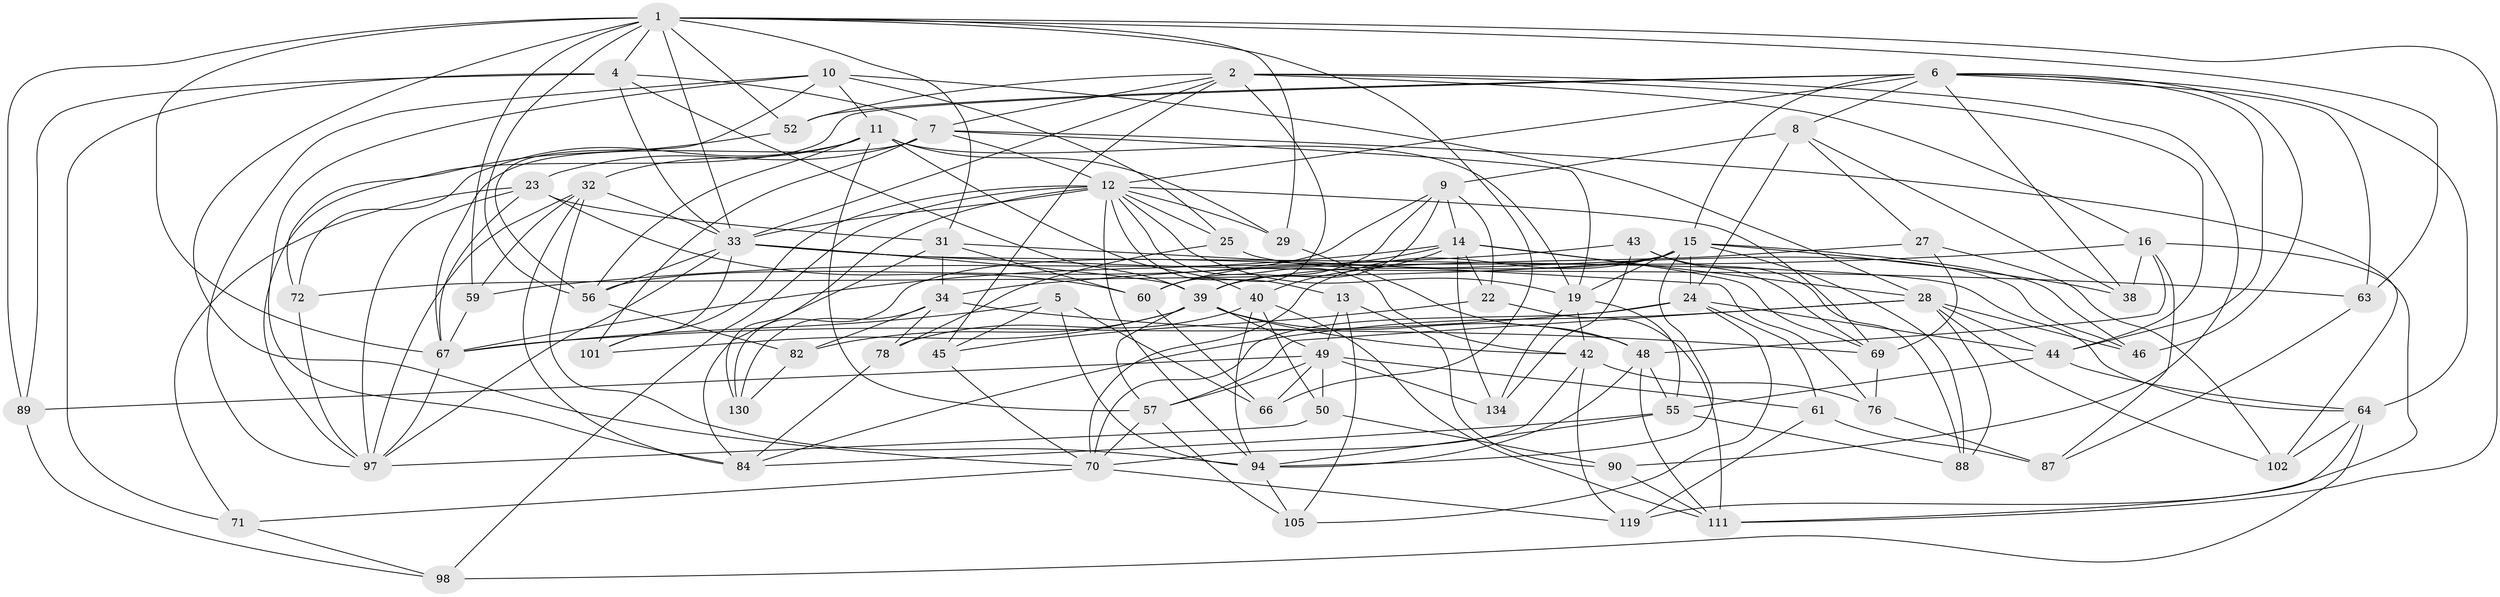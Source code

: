 // original degree distribution, {4: 1.0}
// Generated by graph-tools (version 1.1) at 2025/16/03/09/25 04:16:17]
// undirected, 71 vertices, 207 edges
graph export_dot {
graph [start="1"]
  node [color=gray90,style=filled];
  1 [super="+20+3"];
  2 [super="+92"];
  4 [super="+126"];
  5;
  6 [super="+79+62"];
  7 [super="+54"];
  8 [super="+83"];
  9 [super="+21"];
  10 [super="+120"];
  11 [super="+17+26"];
  12 [super="+41+30"];
  13;
  14 [super="+35+99"];
  15 [super="+18+85+125"];
  16 [super="+106"];
  19 [super="+81+115"];
  22;
  23 [super="+131"];
  24 [super="+86"];
  25;
  27;
  28 [super="+36"];
  29;
  31 [super="+93"];
  32 [super="+135"];
  33 [super="+37+53"];
  34 [super="+109"];
  38;
  39 [super="+117+58"];
  40 [super="+75"];
  42 [super="+138"];
  43;
  44 [super="+74"];
  45;
  46;
  48 [super="+110"];
  49 [super="+139+133"];
  50;
  52;
  55 [super="+104"];
  56 [super="+136"];
  57 [super="+124"];
  59;
  60 [super="+96"];
  61;
  63;
  64 [super="+128"];
  66;
  67 [super="+100+137"];
  69 [super="+80"];
  70 [super="+103+132"];
  71;
  72;
  76;
  78;
  82;
  84 [super="+95"];
  87;
  88;
  89;
  90;
  94 [super="+116+118"];
  97 [super="+129+140"];
  98;
  101;
  102;
  105;
  111 [super="+114"];
  119;
  130;
  134;
  1 -- 89;
  1 -- 59;
  1 -- 29;
  1 -- 31;
  1 -- 111;
  1 -- 67;
  1 -- 33 [weight=2];
  1 -- 66;
  1 -- 4;
  1 -- 52;
  1 -- 70;
  1 -- 63;
  1 -- 56;
  2 -- 90;
  2 -- 60;
  2 -- 7;
  2 -- 33;
  2 -- 52;
  2 -- 45;
  2 -- 44;
  2 -- 16;
  4 -- 7;
  4 -- 71;
  4 -- 89;
  4 -- 33;
  4 -- 39;
  5 -- 66;
  5 -- 45;
  5 -- 94;
  5 -- 67;
  6 -- 46;
  6 -- 15;
  6 -- 64;
  6 -- 52;
  6 -- 38;
  6 -- 63;
  6 -- 12;
  6 -- 8;
  6 -- 97;
  6 -- 44;
  7 -- 101;
  7 -- 67;
  7 -- 102;
  7 -- 23;
  7 -- 12;
  7 -- 19;
  8 -- 24 [weight=2];
  8 -- 9;
  8 -- 27;
  8 -- 38;
  9 -- 39;
  9 -- 60;
  9 -- 14;
  9 -- 22;
  9 -- 56;
  10 -- 56;
  10 -- 11;
  10 -- 25;
  10 -- 84;
  10 -- 97;
  10 -- 28;
  11 -- 29;
  11 -- 40;
  11 -- 72;
  11 -- 19;
  11 -- 32;
  11 -- 56;
  11 -- 57;
  12 -- 101;
  12 -- 130;
  12 -- 25;
  12 -- 42 [weight=2];
  12 -- 13;
  12 -- 19;
  12 -- 33;
  12 -- 98;
  12 -- 29;
  12 -- 94;
  12 -- 69;
  13 -- 105;
  13 -- 90;
  13 -- 49;
  14 -- 60;
  14 -- 69;
  14 -- 40;
  14 -- 134;
  14 -- 67;
  14 -- 22;
  14 -- 28;
  15 -- 94;
  15 -- 70;
  15 -- 38;
  15 -- 72;
  15 -- 46;
  15 -- 88;
  15 -- 130;
  15 -- 19;
  15 -- 24;
  16 -- 87;
  16 -- 34;
  16 -- 48;
  16 -- 38;
  16 -- 119;
  19 -- 42 [weight=2];
  19 -- 134;
  19 -- 55;
  22 -- 111;
  22 -- 45;
  23 -- 67;
  23 -- 71;
  23 -- 97;
  23 -- 60;
  23 -- 31;
  24 -- 70;
  24 -- 67;
  24 -- 105;
  24 -- 44;
  24 -- 61;
  25 -- 46;
  25 -- 78;
  27 -- 39;
  27 -- 102;
  27 -- 69;
  28 -- 46;
  28 -- 102;
  28 -- 84;
  28 -- 88;
  28 -- 57;
  28 -- 44;
  29 -- 48;
  31 -- 76;
  31 -- 84;
  31 -- 34;
  31 -- 60;
  32 -- 59;
  32 -- 97;
  32 -- 84;
  32 -- 33;
  32 -- 94;
  33 -- 101;
  33 -- 64;
  33 -- 97;
  33 -- 63;
  33 -- 39;
  33 -- 56;
  34 -- 130;
  34 -- 69;
  34 -- 82;
  34 -- 78;
  39 -- 57;
  39 -- 49;
  39 -- 82;
  39 -- 101;
  39 -- 42;
  39 -- 48;
  40 -- 111;
  40 -- 94;
  40 -- 78;
  40 -- 50;
  42 -- 119;
  42 -- 76;
  42 -- 70;
  43 -- 88;
  43 -- 134;
  43 -- 59;
  43 -- 69;
  44 -- 64;
  44 -- 55;
  45 -- 70;
  48 -- 111;
  48 -- 94;
  48 -- 55;
  49 -- 50;
  49 -- 57;
  49 -- 66;
  49 -- 61;
  49 -- 89;
  49 -- 134;
  50 -- 90;
  50 -- 97;
  52 -- 72;
  55 -- 84;
  55 -- 88;
  55 -- 94;
  56 -- 82;
  57 -- 105;
  57 -- 70;
  59 -- 67;
  60 -- 66;
  61 -- 119;
  61 -- 87;
  63 -- 87;
  64 -- 102;
  64 -- 98;
  64 -- 111;
  67 -- 97;
  69 -- 76;
  70 -- 71;
  70 -- 119;
  71 -- 98;
  72 -- 97;
  76 -- 87;
  78 -- 84;
  82 -- 130;
  89 -- 98;
  90 -- 111;
  94 -- 105;
}
